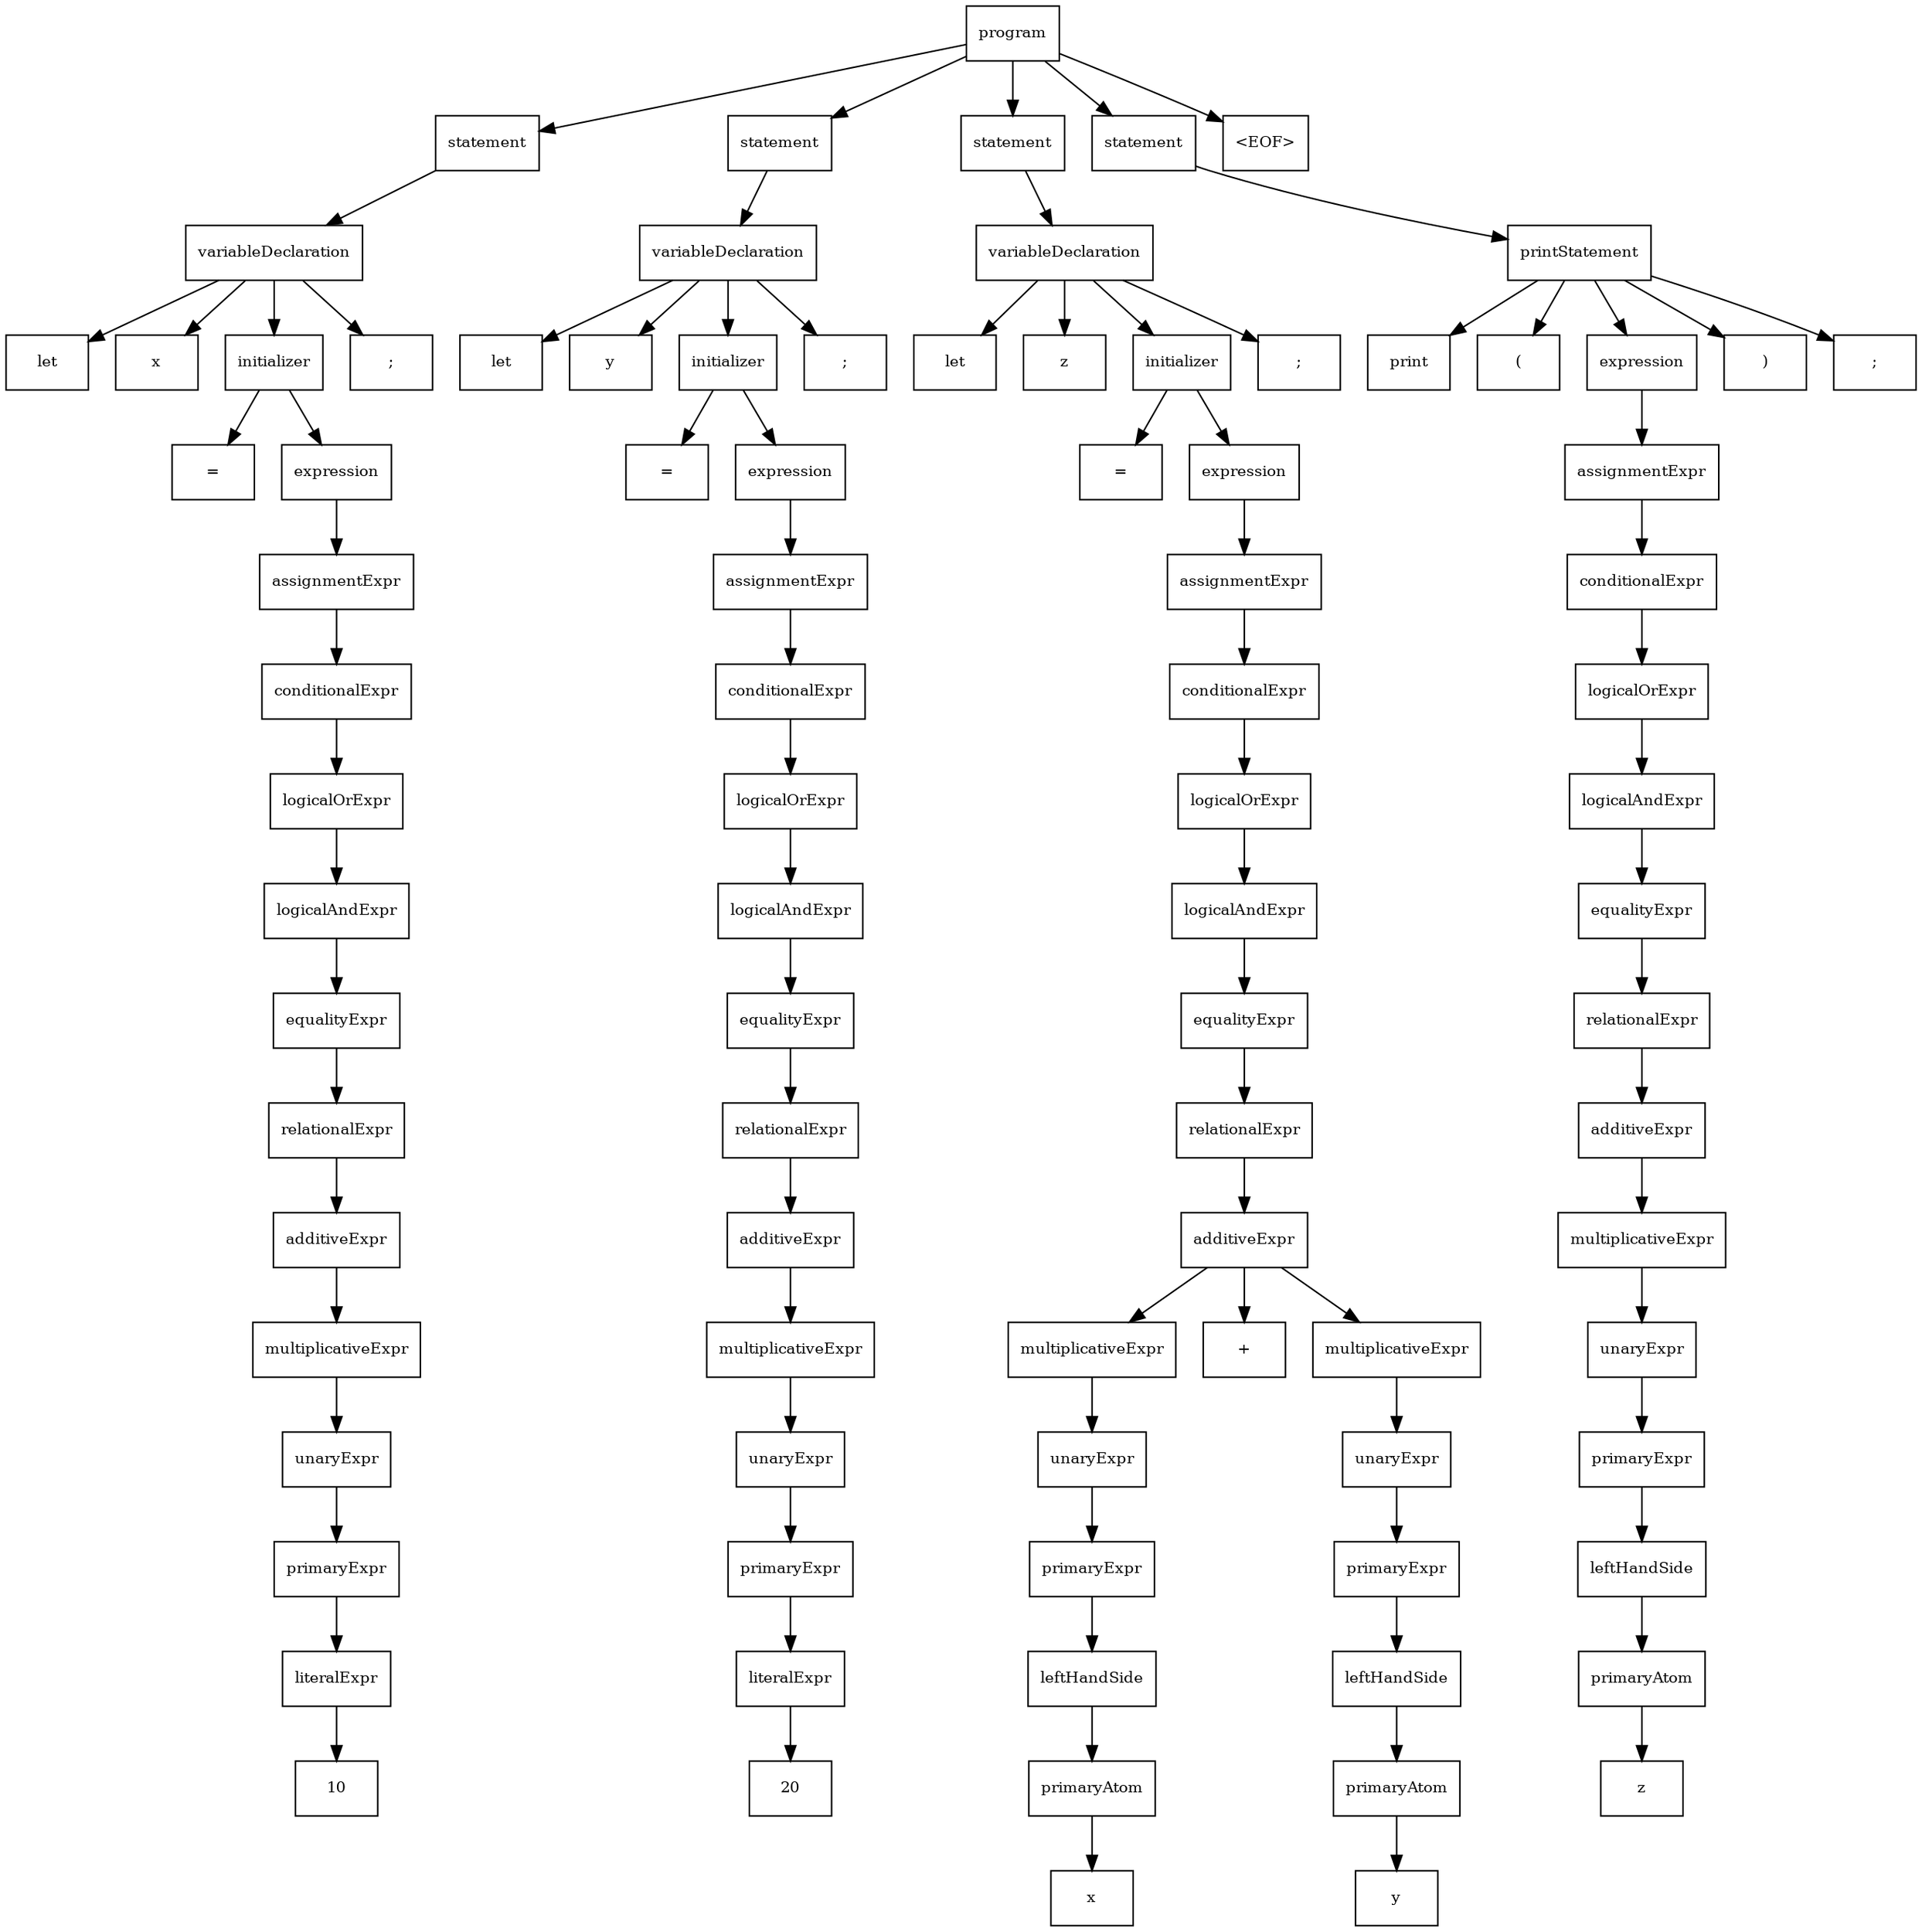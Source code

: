 digraph ParseTree {
  node [shape=box, fontsize=10];
  rankdir=TB;
  n0 [label="program"];
  n1 [label="statement"];
  n2 [label="variableDeclaration"];
  n3 [label="let"];
  n2 -> n3;
  n4 [label="x"];
  n2 -> n4;
  n5 [label="initializer"];
  n6 [label="="];
  n5 -> n6;
  n7 [label="expression"];
  n8 [label="assignmentExpr"];
  n9 [label="conditionalExpr"];
  n10 [label="logicalOrExpr"];
  n11 [label="logicalAndExpr"];
  n12 [label="equalityExpr"];
  n13 [label="relationalExpr"];
  n14 [label="additiveExpr"];
  n15 [label="multiplicativeExpr"];
  n16 [label="unaryExpr"];
  n17 [label="primaryExpr"];
  n18 [label="literalExpr"];
  n19 [label="10"];
  n18 -> n19;
  n17 -> n18;
  n16 -> n17;
  n15 -> n16;
  n14 -> n15;
  n13 -> n14;
  n12 -> n13;
  n11 -> n12;
  n10 -> n11;
  n9 -> n10;
  n8 -> n9;
  n7 -> n8;
  n5 -> n7;
  n2 -> n5;
  n20 [label=";"];
  n2 -> n20;
  n1 -> n2;
  n0 -> n1;
  n21 [label="statement"];
  n22 [label="variableDeclaration"];
  n23 [label="let"];
  n22 -> n23;
  n24 [label="y"];
  n22 -> n24;
  n25 [label="initializer"];
  n26 [label="="];
  n25 -> n26;
  n27 [label="expression"];
  n28 [label="assignmentExpr"];
  n29 [label="conditionalExpr"];
  n30 [label="logicalOrExpr"];
  n31 [label="logicalAndExpr"];
  n32 [label="equalityExpr"];
  n33 [label="relationalExpr"];
  n34 [label="additiveExpr"];
  n35 [label="multiplicativeExpr"];
  n36 [label="unaryExpr"];
  n37 [label="primaryExpr"];
  n38 [label="literalExpr"];
  n39 [label="20"];
  n38 -> n39;
  n37 -> n38;
  n36 -> n37;
  n35 -> n36;
  n34 -> n35;
  n33 -> n34;
  n32 -> n33;
  n31 -> n32;
  n30 -> n31;
  n29 -> n30;
  n28 -> n29;
  n27 -> n28;
  n25 -> n27;
  n22 -> n25;
  n40 [label=";"];
  n22 -> n40;
  n21 -> n22;
  n0 -> n21;
  n41 [label="statement"];
  n42 [label="variableDeclaration"];
  n43 [label="let"];
  n42 -> n43;
  n44 [label="z"];
  n42 -> n44;
  n45 [label="initializer"];
  n46 [label="="];
  n45 -> n46;
  n47 [label="expression"];
  n48 [label="assignmentExpr"];
  n49 [label="conditionalExpr"];
  n50 [label="logicalOrExpr"];
  n51 [label="logicalAndExpr"];
  n52 [label="equalityExpr"];
  n53 [label="relationalExpr"];
  n54 [label="additiveExpr"];
  n55 [label="multiplicativeExpr"];
  n56 [label="unaryExpr"];
  n57 [label="primaryExpr"];
  n58 [label="leftHandSide"];
  n59 [label="primaryAtom"];
  n60 [label="x"];
  n59 -> n60;
  n58 -> n59;
  n57 -> n58;
  n56 -> n57;
  n55 -> n56;
  n54 -> n55;
  n61 [label="+"];
  n54 -> n61;
  n62 [label="multiplicativeExpr"];
  n63 [label="unaryExpr"];
  n64 [label="primaryExpr"];
  n65 [label="leftHandSide"];
  n66 [label="primaryAtom"];
  n67 [label="y"];
  n66 -> n67;
  n65 -> n66;
  n64 -> n65;
  n63 -> n64;
  n62 -> n63;
  n54 -> n62;
  n53 -> n54;
  n52 -> n53;
  n51 -> n52;
  n50 -> n51;
  n49 -> n50;
  n48 -> n49;
  n47 -> n48;
  n45 -> n47;
  n42 -> n45;
  n68 [label=";"];
  n42 -> n68;
  n41 -> n42;
  n0 -> n41;
  n69 [label="statement"];
  n70 [label="printStatement"];
  n71 [label="print"];
  n70 -> n71;
  n72 [label="("];
  n70 -> n72;
  n73 [label="expression"];
  n74 [label="assignmentExpr"];
  n75 [label="conditionalExpr"];
  n76 [label="logicalOrExpr"];
  n77 [label="logicalAndExpr"];
  n78 [label="equalityExpr"];
  n79 [label="relationalExpr"];
  n80 [label="additiveExpr"];
  n81 [label="multiplicativeExpr"];
  n82 [label="unaryExpr"];
  n83 [label="primaryExpr"];
  n84 [label="leftHandSide"];
  n85 [label="primaryAtom"];
  n86 [label="z"];
  n85 -> n86;
  n84 -> n85;
  n83 -> n84;
  n82 -> n83;
  n81 -> n82;
  n80 -> n81;
  n79 -> n80;
  n78 -> n79;
  n77 -> n78;
  n76 -> n77;
  n75 -> n76;
  n74 -> n75;
  n73 -> n74;
  n70 -> n73;
  n87 [label=")"];
  n70 -> n87;
  n88 [label=";"];
  n70 -> n88;
  n69 -> n70;
  n0 -> n69;
  n89 [label="<EOF>"];
  n0 -> n89;
}
